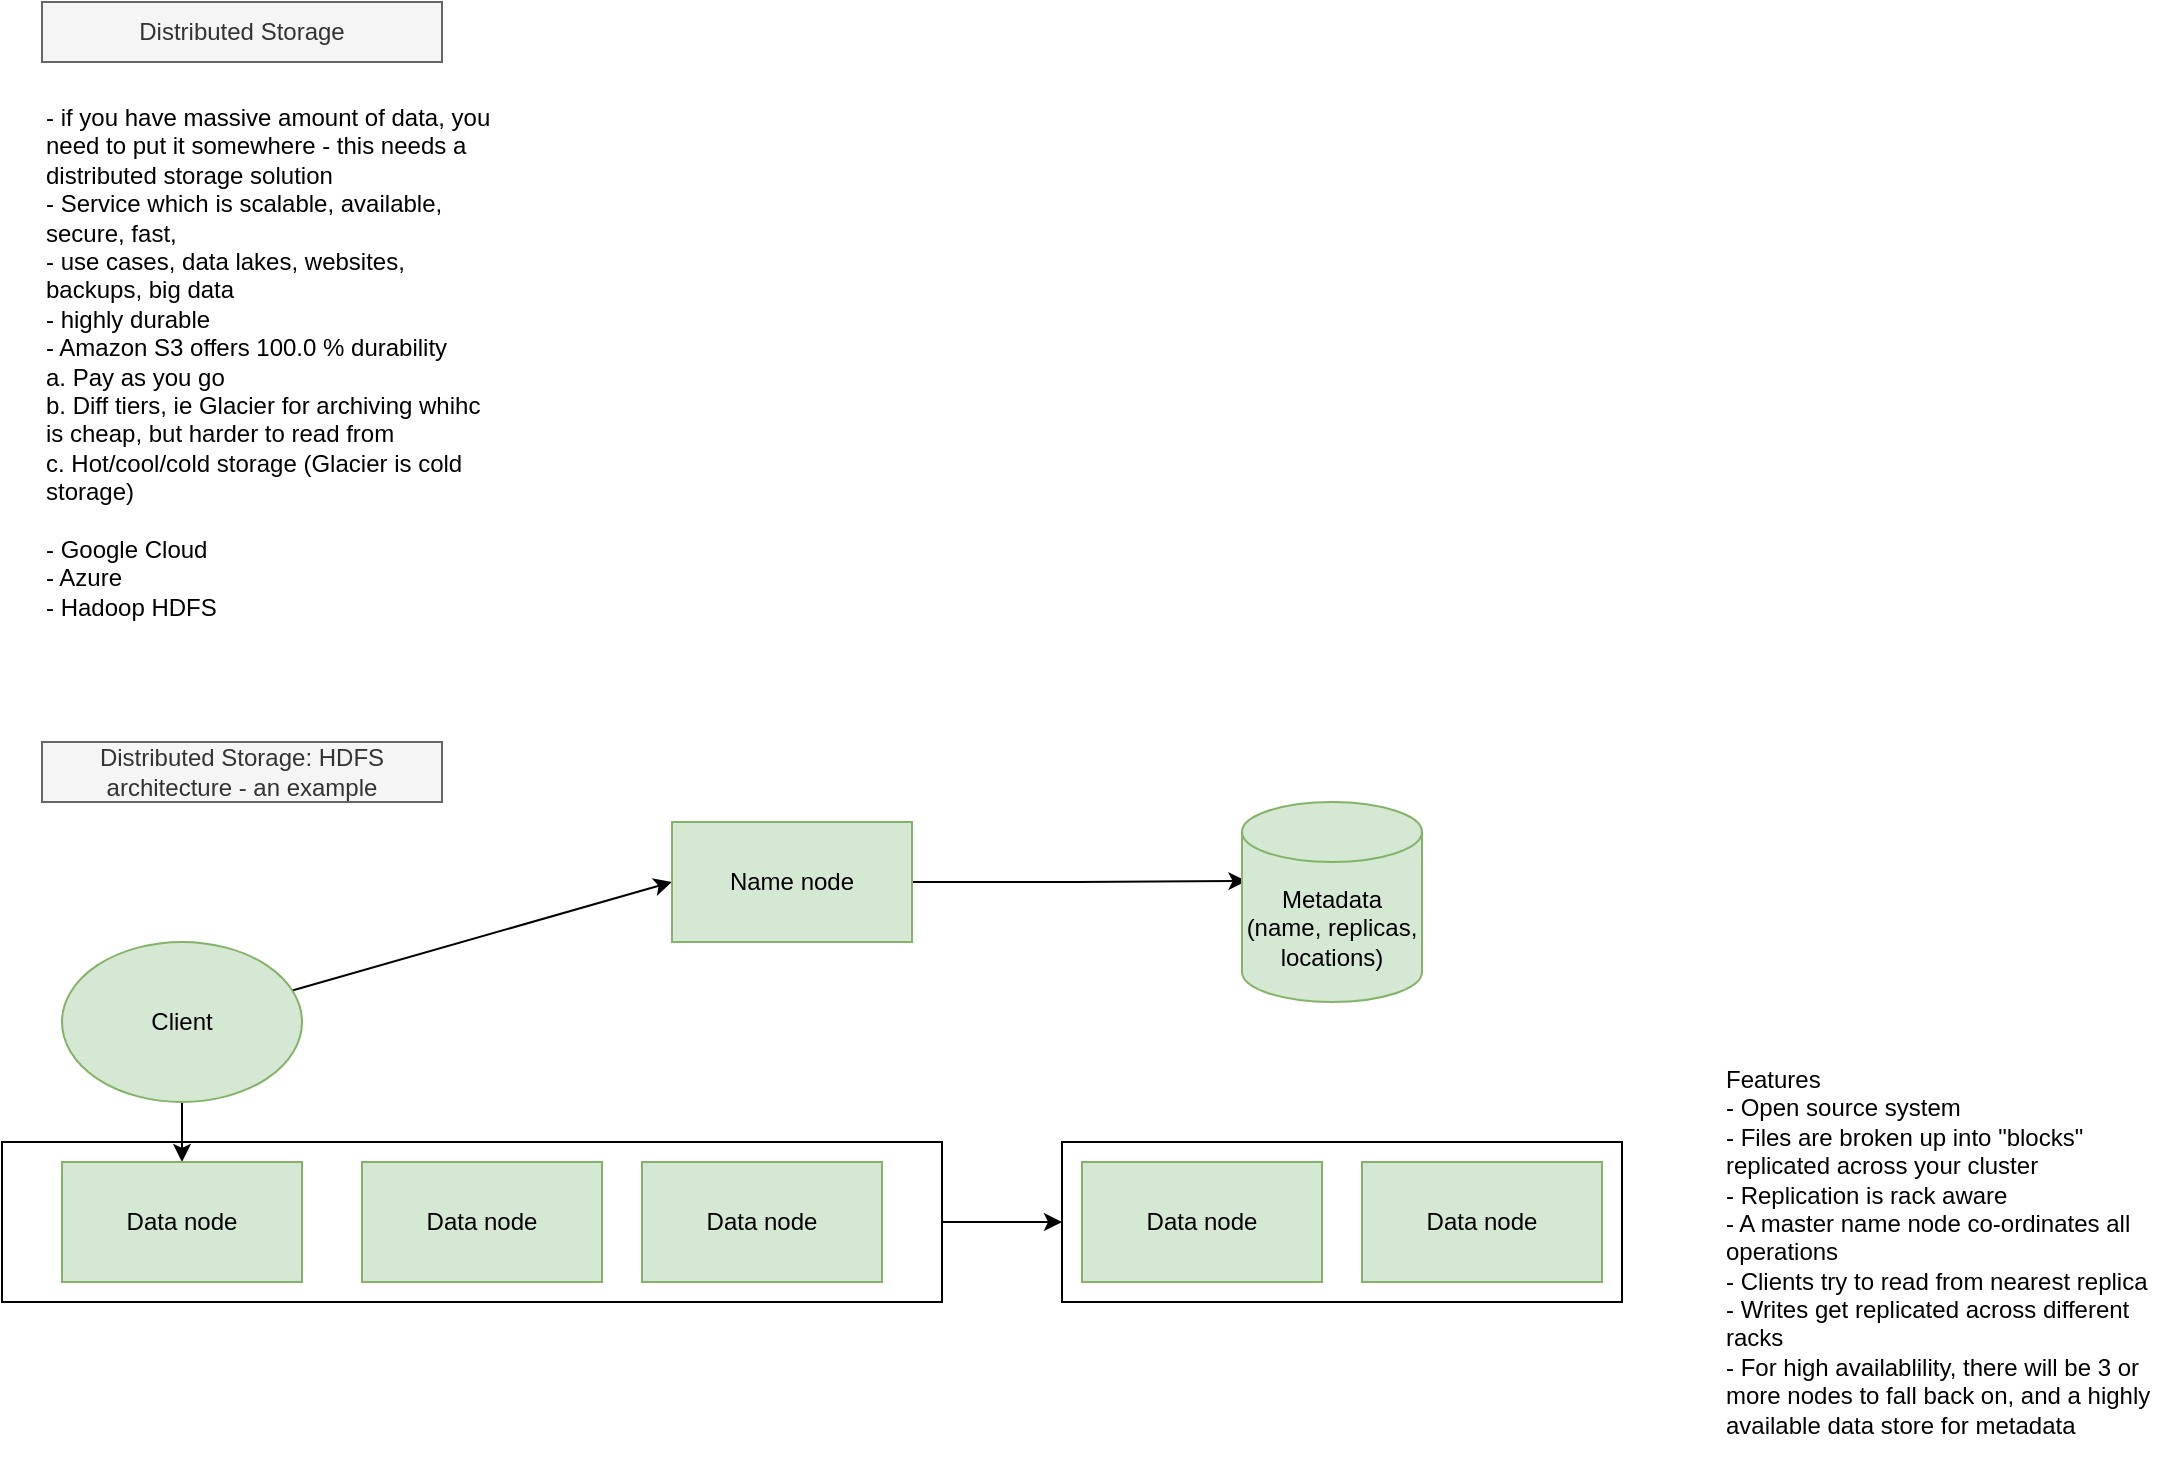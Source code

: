 <mxfile version="21.7.1" type="github">
  <diagram name="Page-1" id="r2mzMv5zOYbgub9G91gK">
    <mxGraphModel dx="1685" dy="961" grid="1" gridSize="10" guides="1" tooltips="1" connect="1" arrows="1" fold="1" page="1" pageScale="1" pageWidth="850" pageHeight="1100" math="0" shadow="0">
      <root>
        <mxCell id="0" />
        <mxCell id="1" parent="0" />
        <mxCell id="T43FgMYuAAcaTmdKX10t-15" value="" style="rounded=0;whiteSpace=wrap;html=1;" vertex="1" parent="1">
          <mxGeometry x="560" y="690" width="280" height="80" as="geometry" />
        </mxCell>
        <mxCell id="T43FgMYuAAcaTmdKX10t-17" style="rounded=0;orthogonalLoop=1;jettySize=auto;html=1;entryX=0;entryY=0.5;entryDx=0;entryDy=0;" edge="1" parent="1" source="T43FgMYuAAcaTmdKX10t-14" target="T43FgMYuAAcaTmdKX10t-15">
          <mxGeometry relative="1" as="geometry">
            <mxPoint x="540" y="750" as="targetPoint" />
            <Array as="points">
              <mxPoint x="500" y="730" />
            </Array>
          </mxGeometry>
        </mxCell>
        <mxCell id="T43FgMYuAAcaTmdKX10t-14" value="" style="rounded=0;whiteSpace=wrap;html=1;" vertex="1" parent="1">
          <mxGeometry x="30" y="690" width="470" height="80" as="geometry" />
        </mxCell>
        <mxCell id="T43FgMYuAAcaTmdKX10t-1" value="Distributed Storage" style="text;strokeColor=#666666;align=center;fillColor=#f5f5f5;html=1;verticalAlign=middle;whiteSpace=wrap;rounded=0;fontColor=#333333;" vertex="1" parent="1">
          <mxGeometry x="50" y="120" width="200" height="30" as="geometry" />
        </mxCell>
        <mxCell id="T43FgMYuAAcaTmdKX10t-2" value="- if you have massive amount of data, you need to put it somewhere - this needs a distributed storage solution&lt;br&gt;- Service which is scalable, available, secure, fast,&amp;nbsp;&lt;br&gt;- use cases, data lakes, websites, backups, big data&lt;br&gt;- highly durable&lt;br&gt;- Amazon S3 offers 100.0 % durability&amp;nbsp;&lt;br&gt;a. Pay as you go&lt;br&gt;b. Diff tiers, ie Glacier for archiving whihc is cheap, but harder to read from&lt;br&gt;c. Hot/cool/cold storage (Glacier is cold storage)&lt;br&gt;&lt;br&gt;- Google Cloud&lt;br&gt;- Azure&lt;br&gt;- Hadoop HDFS" style="text;strokeColor=none;align=left;fillColor=none;html=1;verticalAlign=middle;whiteSpace=wrap;rounded=0;" vertex="1" parent="1">
          <mxGeometry x="50" y="220" width="230" height="160" as="geometry" />
        </mxCell>
        <mxCell id="T43FgMYuAAcaTmdKX10t-3" value="Distributed Storage: HDFS architecture - an example" style="text;strokeColor=#666666;align=center;fillColor=#f5f5f5;html=1;verticalAlign=middle;whiteSpace=wrap;rounded=0;fontColor=#333333;" vertex="1" parent="1">
          <mxGeometry x="50" y="490" width="200" height="30" as="geometry" />
        </mxCell>
        <mxCell id="T43FgMYuAAcaTmdKX10t-12" style="rounded=0;orthogonalLoop=1;jettySize=auto;html=1;entryX=0;entryY=0.5;entryDx=0;entryDy=0;" edge="1" parent="1" source="T43FgMYuAAcaTmdKX10t-4" target="T43FgMYuAAcaTmdKX10t-5">
          <mxGeometry relative="1" as="geometry" />
        </mxCell>
        <mxCell id="T43FgMYuAAcaTmdKX10t-16" value="" style="edgeStyle=orthogonalEdgeStyle;rounded=0;orthogonalLoop=1;jettySize=auto;html=1;" edge="1" parent="1" source="T43FgMYuAAcaTmdKX10t-4" target="T43FgMYuAAcaTmdKX10t-6">
          <mxGeometry relative="1" as="geometry" />
        </mxCell>
        <mxCell id="T43FgMYuAAcaTmdKX10t-4" value="Client" style="ellipse;whiteSpace=wrap;html=1;fillColor=#d5e8d4;strokeColor=#82b366;" vertex="1" parent="1">
          <mxGeometry x="60" y="590" width="120" height="80" as="geometry" />
        </mxCell>
        <mxCell id="T43FgMYuAAcaTmdKX10t-13" style="edgeStyle=orthogonalEdgeStyle;rounded=0;orthogonalLoop=1;jettySize=auto;html=1;entryX=0.025;entryY=0.395;entryDx=0;entryDy=0;entryPerimeter=0;" edge="1" parent="1" source="T43FgMYuAAcaTmdKX10t-5" target="T43FgMYuAAcaTmdKX10t-9">
          <mxGeometry relative="1" as="geometry" />
        </mxCell>
        <mxCell id="T43FgMYuAAcaTmdKX10t-5" value="Name node" style="rounded=0;whiteSpace=wrap;html=1;fillColor=#d5e8d4;strokeColor=#82b366;" vertex="1" parent="1">
          <mxGeometry x="365" y="530" width="120" height="60" as="geometry" />
        </mxCell>
        <mxCell id="T43FgMYuAAcaTmdKX10t-6" value="Data node" style="rounded=0;whiteSpace=wrap;html=1;fillColor=#d5e8d4;strokeColor=#82b366;" vertex="1" parent="1">
          <mxGeometry x="60" y="700" width="120" height="60" as="geometry" />
        </mxCell>
        <mxCell id="T43FgMYuAAcaTmdKX10t-7" value="Data node" style="rounded=0;whiteSpace=wrap;html=1;fillColor=#d5e8d4;strokeColor=#82b366;" vertex="1" parent="1">
          <mxGeometry x="210" y="700" width="120" height="60" as="geometry" />
        </mxCell>
        <mxCell id="T43FgMYuAAcaTmdKX10t-8" value="Data node" style="rounded=0;whiteSpace=wrap;html=1;fillColor=#d5e8d4;strokeColor=#82b366;" vertex="1" parent="1">
          <mxGeometry x="350" y="700" width="120" height="60" as="geometry" />
        </mxCell>
        <mxCell id="T43FgMYuAAcaTmdKX10t-9" value="Metadata&lt;br&gt;(name, replicas, locations)" style="shape=cylinder3;whiteSpace=wrap;html=1;boundedLbl=1;backgroundOutline=1;size=15;fillColor=#d5e8d4;strokeColor=#82b366;" vertex="1" parent="1">
          <mxGeometry x="650" y="520" width="90" height="100" as="geometry" />
        </mxCell>
        <mxCell id="T43FgMYuAAcaTmdKX10t-10" value="Data node" style="rounded=0;whiteSpace=wrap;html=1;fillColor=#d5e8d4;strokeColor=#82b366;" vertex="1" parent="1">
          <mxGeometry x="710" y="700" width="120" height="60" as="geometry" />
        </mxCell>
        <mxCell id="T43FgMYuAAcaTmdKX10t-11" value="Data node" style="rounded=0;whiteSpace=wrap;html=1;fillColor=#d5e8d4;strokeColor=#82b366;" vertex="1" parent="1">
          <mxGeometry x="570" y="700" width="120" height="60" as="geometry" />
        </mxCell>
        <mxCell id="T43FgMYuAAcaTmdKX10t-18" value="Features&lt;br&gt;- Open source system&lt;br&gt;- Files are broken up into &quot;blocks&quot; replicated across your cluster&lt;br&gt;- Replication is rack aware&lt;br&gt;- A master name node co-ordinates all operations&lt;br&gt;- Clients try to read from nearest replica&lt;br&gt;- Writes get replicated across different racks&lt;br&gt;- For high availablility, there will be 3 or more nodes to fall back on, and a highly available data store for metadata" style="text;strokeColor=none;align=left;fillColor=none;html=1;verticalAlign=middle;whiteSpace=wrap;rounded=0;" vertex="1" parent="1">
          <mxGeometry x="890" y="640" width="230" height="210" as="geometry" />
        </mxCell>
      </root>
    </mxGraphModel>
  </diagram>
</mxfile>
